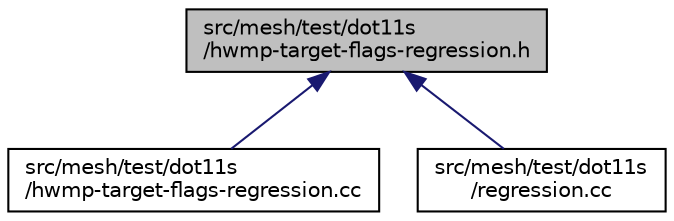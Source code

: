 digraph "src/mesh/test/dot11s/hwmp-target-flags-regression.h"
{
 // LATEX_PDF_SIZE
  edge [fontname="Helvetica",fontsize="10",labelfontname="Helvetica",labelfontsize="10"];
  node [fontname="Helvetica",fontsize="10",shape=record];
  Node1 [label="src/mesh/test/dot11s\l/hwmp-target-flags-regression.h",height=0.2,width=0.4,color="black", fillcolor="grey75", style="filled", fontcolor="black",tooltip=" "];
  Node1 -> Node2 [dir="back",color="midnightblue",fontsize="10",style="solid",fontname="Helvetica"];
  Node2 [label="src/mesh/test/dot11s\l/hwmp-target-flags-regression.cc",height=0.2,width=0.4,color="black", fillcolor="white", style="filled",URL="$hwmp-target-flags-regression_8cc.html",tooltip=" "];
  Node1 -> Node3 [dir="back",color="midnightblue",fontsize="10",style="solid",fontname="Helvetica"];
  Node3 [label="src/mesh/test/dot11s\l/regression.cc",height=0.2,width=0.4,color="black", fillcolor="white", style="filled",URL="$dot11s_2regression_8cc.html",tooltip=" "];
}
